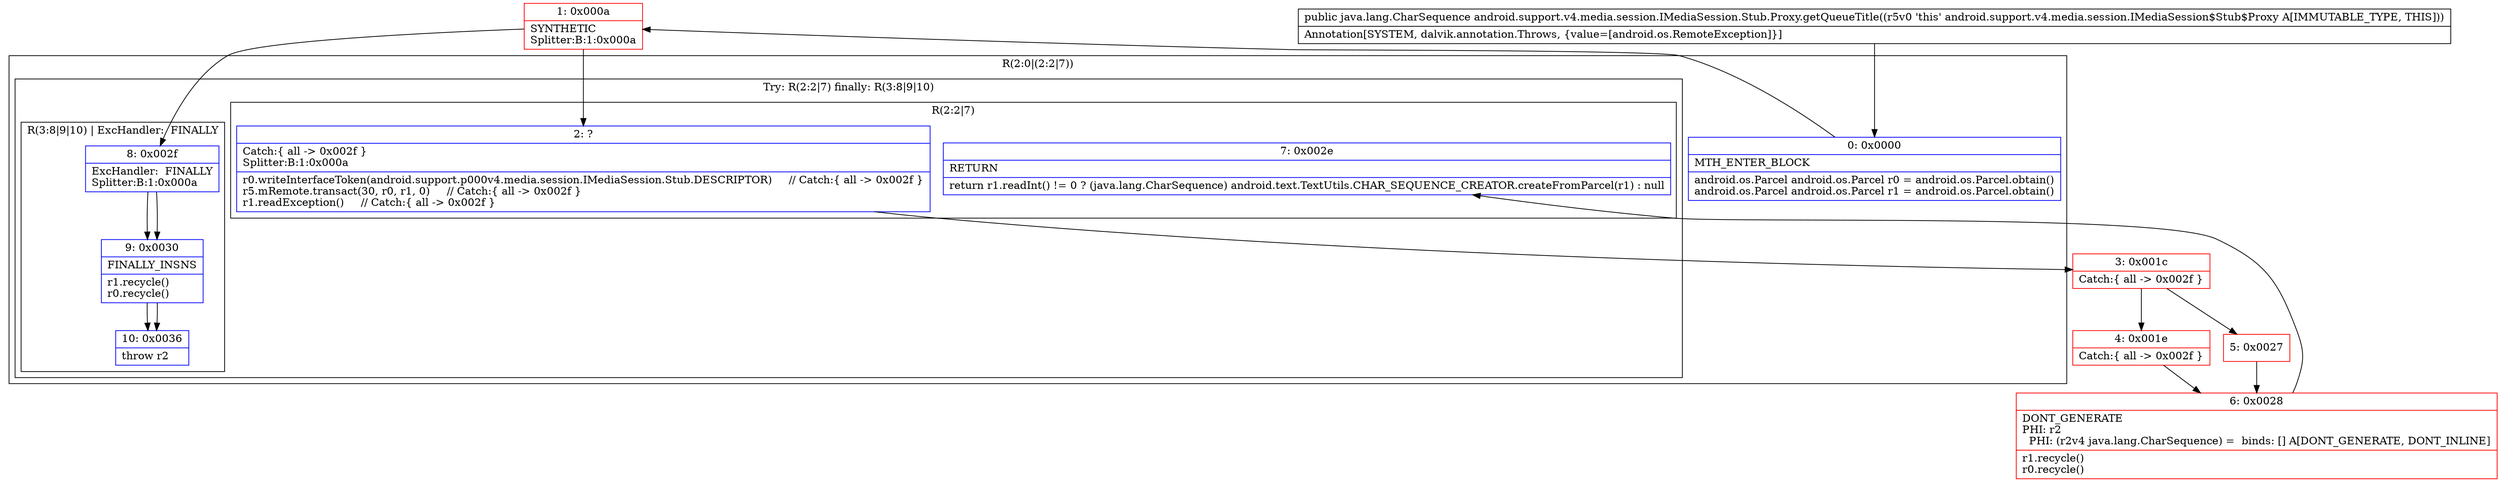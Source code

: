 digraph "CFG forandroid.support.v4.media.session.IMediaSession.Stub.Proxy.getQueueTitle()Ljava\/lang\/CharSequence;" {
subgraph cluster_Region_1992035689 {
label = "R(2:0|(2:2|7))";
node [shape=record,color=blue];
Node_0 [shape=record,label="{0\:\ 0x0000|MTH_ENTER_BLOCK\l|android.os.Parcel android.os.Parcel r0 = android.os.Parcel.obtain()\landroid.os.Parcel android.os.Parcel r1 = android.os.Parcel.obtain()\l}"];
subgraph cluster_TryCatchRegion_1310183573 {
label = "Try: R(2:2|7) finally: R(3:8|9|10)";
node [shape=record,color=blue];
subgraph cluster_Region_1414655250 {
label = "R(2:2|7)";
node [shape=record,color=blue];
Node_2 [shape=record,label="{2\:\ ?|Catch:\{ all \-\> 0x002f \}\lSplitter:B:1:0x000a\l|r0.writeInterfaceToken(android.support.p000v4.media.session.IMediaSession.Stub.DESCRIPTOR)     \/\/ Catch:\{ all \-\> 0x002f \}\lr5.mRemote.transact(30, r0, r1, 0)     \/\/ Catch:\{ all \-\> 0x002f \}\lr1.readException()     \/\/ Catch:\{ all \-\> 0x002f \}\l}"];
Node_7 [shape=record,label="{7\:\ 0x002e|RETURN\l|return r1.readInt() != 0 ? (java.lang.CharSequence) android.text.TextUtils.CHAR_SEQUENCE_CREATOR.createFromParcel(r1) : null\l}"];
}
subgraph cluster_Region_1800737352 {
label = "R(3:8|9|10) | ExcHandler:  FINALLY\l";
node [shape=record,color=blue];
Node_8 [shape=record,label="{8\:\ 0x002f|ExcHandler:  FINALLY\lSplitter:B:1:0x000a\l}"];
Node_9 [shape=record,label="{9\:\ 0x0030|FINALLY_INSNS\l|r1.recycle()\lr0.recycle()\l}"];
Node_10 [shape=record,label="{10\:\ 0x0036|throw r2\l}"];
}
}
}
subgraph cluster_Region_1800737352 {
label = "R(3:8|9|10) | ExcHandler:  FINALLY\l";
node [shape=record,color=blue];
Node_8 [shape=record,label="{8\:\ 0x002f|ExcHandler:  FINALLY\lSplitter:B:1:0x000a\l}"];
Node_9 [shape=record,label="{9\:\ 0x0030|FINALLY_INSNS\l|r1.recycle()\lr0.recycle()\l}"];
Node_10 [shape=record,label="{10\:\ 0x0036|throw r2\l}"];
}
Node_1 [shape=record,color=red,label="{1\:\ 0x000a|SYNTHETIC\lSplitter:B:1:0x000a\l}"];
Node_3 [shape=record,color=red,label="{3\:\ 0x001c|Catch:\{ all \-\> 0x002f \}\l}"];
Node_4 [shape=record,color=red,label="{4\:\ 0x001e|Catch:\{ all \-\> 0x002f \}\l}"];
Node_5 [shape=record,color=red,label="{5\:\ 0x0027}"];
Node_6 [shape=record,color=red,label="{6\:\ 0x0028|DONT_GENERATE\lPHI: r2 \l  PHI: (r2v4 java.lang.CharSequence) =  binds: [] A[DONT_GENERATE, DONT_INLINE]\l|r1.recycle()\lr0.recycle()\l}"];
MethodNode[shape=record,label="{public java.lang.CharSequence android.support.v4.media.session.IMediaSession.Stub.Proxy.getQueueTitle((r5v0 'this' android.support.v4.media.session.IMediaSession$Stub$Proxy A[IMMUTABLE_TYPE, THIS]))  | Annotation[SYSTEM, dalvik.annotation.Throws, \{value=[android.os.RemoteException]\}]\l}"];
MethodNode -> Node_0;
Node_0 -> Node_1;
Node_2 -> Node_3;
Node_8 -> Node_9;
Node_9 -> Node_10;
Node_8 -> Node_9;
Node_9 -> Node_10;
Node_1 -> Node_2;
Node_1 -> Node_8;
Node_3 -> Node_4;
Node_3 -> Node_5;
Node_4 -> Node_6;
Node_5 -> Node_6;
Node_6 -> Node_7;
}

